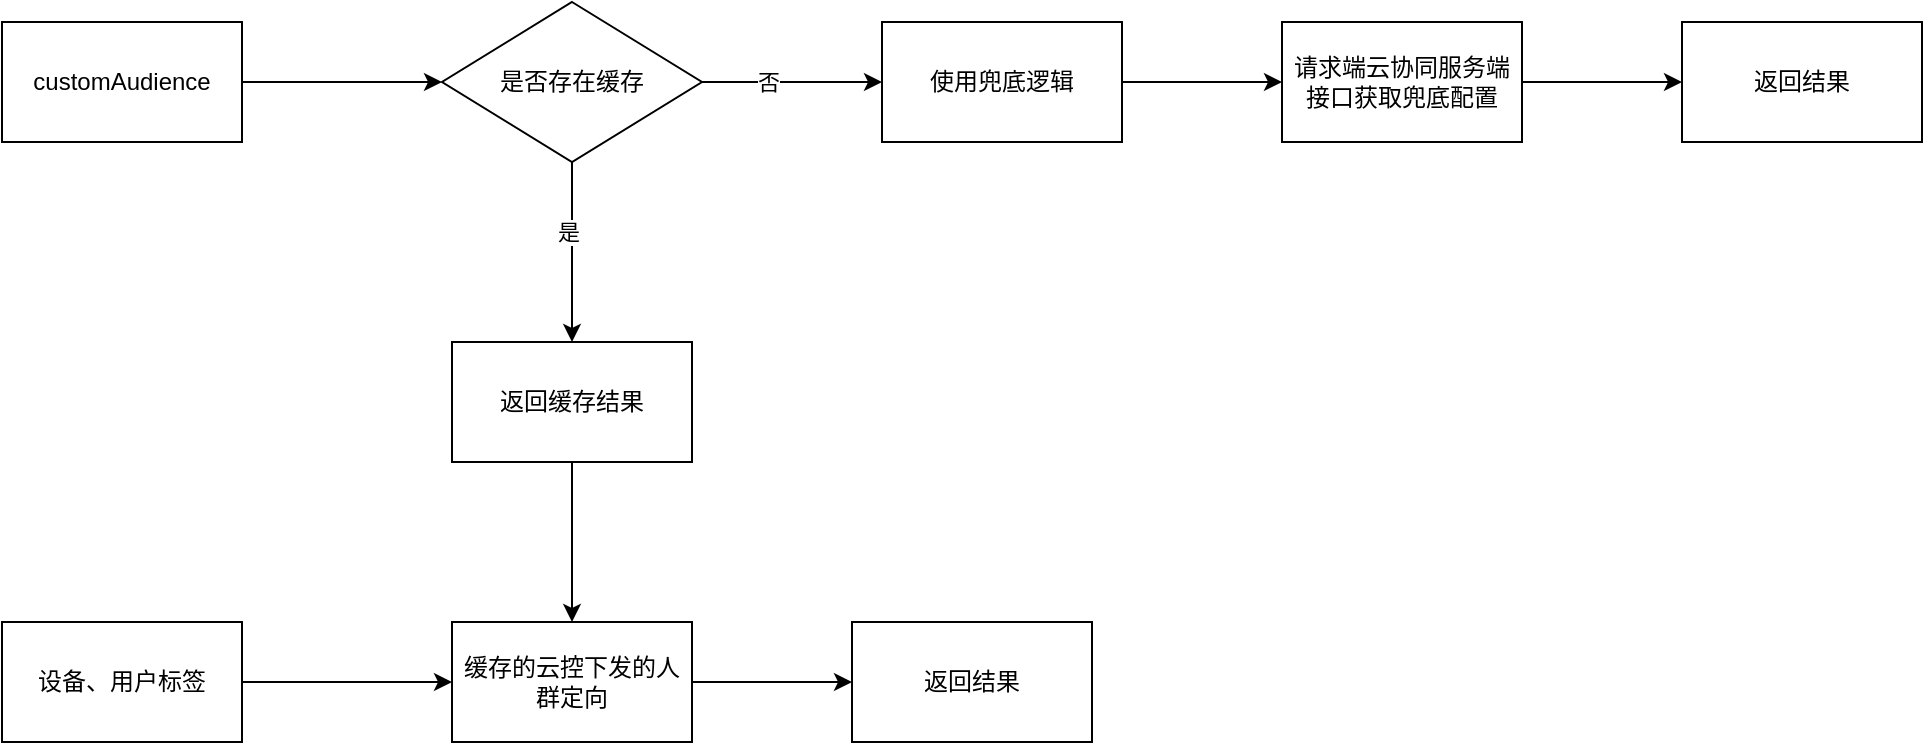 <mxfile version="21.3.3" type="github" pages="4">
  <diagram name="第 1 页" id="SPBb4syi0zHzzEW8AKOw">
    <mxGraphModel dx="1434" dy="841" grid="1" gridSize="10" guides="1" tooltips="1" connect="1" arrows="1" fold="1" page="1" pageScale="1" pageWidth="827" pageHeight="1169" math="0" shadow="0">
      <root>
        <mxCell id="0" />
        <mxCell id="1" parent="0" />
        <mxCell id="tlqLEsivVTAE4VKoMrY2-5" value="" style="edgeStyle=orthogonalEdgeStyle;rounded=0;orthogonalLoop=1;jettySize=auto;html=1;" parent="1" source="tlqLEsivVTAE4VKoMrY2-1" target="tlqLEsivVTAE4VKoMrY2-4" edge="1">
          <mxGeometry relative="1" as="geometry" />
        </mxCell>
        <mxCell id="tlqLEsivVTAE4VKoMrY2-1" value="customAudience" style="rounded=0;whiteSpace=wrap;html=1;" parent="1" vertex="1">
          <mxGeometry x="80" y="220" width="120" height="60" as="geometry" />
        </mxCell>
        <mxCell id="tlqLEsivVTAE4VKoMrY2-7" value="" style="edgeStyle=orthogonalEdgeStyle;rounded=0;orthogonalLoop=1;jettySize=auto;html=1;" parent="1" source="tlqLEsivVTAE4VKoMrY2-4" target="tlqLEsivVTAE4VKoMrY2-6" edge="1">
          <mxGeometry relative="1" as="geometry" />
        </mxCell>
        <mxCell id="tlqLEsivVTAE4VKoMrY2-10" value="是" style="edgeLabel;html=1;align=center;verticalAlign=middle;resizable=0;points=[];" parent="tlqLEsivVTAE4VKoMrY2-7" vertex="1" connectable="0">
          <mxGeometry x="-0.222" y="-2" relative="1" as="geometry">
            <mxPoint as="offset" />
          </mxGeometry>
        </mxCell>
        <mxCell id="tlqLEsivVTAE4VKoMrY2-9" value="" style="edgeStyle=orthogonalEdgeStyle;rounded=0;orthogonalLoop=1;jettySize=auto;html=1;" parent="1" source="tlqLEsivVTAE4VKoMrY2-4" target="tlqLEsivVTAE4VKoMrY2-8" edge="1">
          <mxGeometry relative="1" as="geometry" />
        </mxCell>
        <mxCell id="tlqLEsivVTAE4VKoMrY2-11" value="否" style="edgeLabel;html=1;align=center;verticalAlign=middle;resizable=0;points=[];" parent="tlqLEsivVTAE4VKoMrY2-9" vertex="1" connectable="0">
          <mxGeometry x="-0.271" relative="1" as="geometry">
            <mxPoint as="offset" />
          </mxGeometry>
        </mxCell>
        <mxCell id="tlqLEsivVTAE4VKoMrY2-4" value="是否存在缓存" style="rhombus;whiteSpace=wrap;html=1;rounded=0;" parent="1" vertex="1">
          <mxGeometry x="300" y="210" width="130" height="80" as="geometry" />
        </mxCell>
        <mxCell id="tlqLEsivVTAE4VKoMrY2-20" value="" style="edgeStyle=orthogonalEdgeStyle;rounded=0;orthogonalLoop=1;jettySize=auto;html=1;" parent="1" source="tlqLEsivVTAE4VKoMrY2-6" target="tlqLEsivVTAE4VKoMrY2-19" edge="1">
          <mxGeometry relative="1" as="geometry" />
        </mxCell>
        <mxCell id="tlqLEsivVTAE4VKoMrY2-6" value="返回缓存结果" style="whiteSpace=wrap;html=1;rounded=0;" parent="1" vertex="1">
          <mxGeometry x="305" y="380" width="120" height="60" as="geometry" />
        </mxCell>
        <mxCell id="tlqLEsivVTAE4VKoMrY2-16" value="" style="edgeStyle=orthogonalEdgeStyle;rounded=0;orthogonalLoop=1;jettySize=auto;html=1;" parent="1" source="tlqLEsivVTAE4VKoMrY2-8" target="tlqLEsivVTAE4VKoMrY2-15" edge="1">
          <mxGeometry relative="1" as="geometry" />
        </mxCell>
        <mxCell id="tlqLEsivVTAE4VKoMrY2-8" value="使用兜底逻辑" style="whiteSpace=wrap;html=1;rounded=0;direction=east;flipV=0;flipH=0;" parent="1" vertex="1">
          <mxGeometry x="520" y="220" width="120" height="60" as="geometry" />
        </mxCell>
        <mxCell id="tlqLEsivVTAE4VKoMrY2-18" value="" style="edgeStyle=orthogonalEdgeStyle;rounded=0;orthogonalLoop=1;jettySize=auto;html=1;" parent="1" source="tlqLEsivVTAE4VKoMrY2-15" target="tlqLEsivVTAE4VKoMrY2-17" edge="1">
          <mxGeometry relative="1" as="geometry" />
        </mxCell>
        <mxCell id="tlqLEsivVTAE4VKoMrY2-15" value="请求端云协同服务端接口获取兜底配置" style="whiteSpace=wrap;html=1;rounded=0;" parent="1" vertex="1">
          <mxGeometry x="720" y="220" width="120" height="60" as="geometry" />
        </mxCell>
        <mxCell id="tlqLEsivVTAE4VKoMrY2-17" value="返回结果" style="whiteSpace=wrap;html=1;rounded=0;" parent="1" vertex="1">
          <mxGeometry x="920" y="220" width="120" height="60" as="geometry" />
        </mxCell>
        <mxCell id="tlqLEsivVTAE4VKoMrY2-24" value="" style="edgeStyle=orthogonalEdgeStyle;rounded=0;orthogonalLoop=1;jettySize=auto;html=1;" parent="1" source="tlqLEsivVTAE4VKoMrY2-19" target="tlqLEsivVTAE4VKoMrY2-23" edge="1">
          <mxGeometry relative="1" as="geometry" />
        </mxCell>
        <mxCell id="tlqLEsivVTAE4VKoMrY2-19" value="缓存的云控下发的人群定向" style="whiteSpace=wrap;html=1;rounded=0;" parent="1" vertex="1">
          <mxGeometry x="305" y="520" width="120" height="60" as="geometry" />
        </mxCell>
        <mxCell id="tlqLEsivVTAE4VKoMrY2-22" style="edgeStyle=orthogonalEdgeStyle;rounded=0;orthogonalLoop=1;jettySize=auto;html=1;exitX=1;exitY=0.5;exitDx=0;exitDy=0;entryX=0;entryY=0.5;entryDx=0;entryDy=0;" parent="1" source="tlqLEsivVTAE4VKoMrY2-21" target="tlqLEsivVTAE4VKoMrY2-19" edge="1">
          <mxGeometry relative="1" as="geometry" />
        </mxCell>
        <mxCell id="tlqLEsivVTAE4VKoMrY2-21" value="设备、用户标签" style="rounded=0;whiteSpace=wrap;html=1;" parent="1" vertex="1">
          <mxGeometry x="80" y="520" width="120" height="60" as="geometry" />
        </mxCell>
        <mxCell id="tlqLEsivVTAE4VKoMrY2-23" value="返回结果" style="whiteSpace=wrap;html=1;rounded=0;" parent="1" vertex="1">
          <mxGeometry x="505" y="520" width="120" height="60" as="geometry" />
        </mxCell>
      </root>
    </mxGraphModel>
  </diagram>
  <diagram id="T6YLxTNs3Mx055KQPONy" name="第 2 页">
    <mxGraphModel dx="1434" dy="841" grid="1" gridSize="10" guides="1" tooltips="1" connect="1" arrows="1" fold="1" page="1" pageScale="1" pageWidth="827" pageHeight="1169" math="0" shadow="0">
      <root>
        <mxCell id="0" />
        <mxCell id="1" parent="0" />
        <mxCell id="QtBnAyVnSnONAj75vQxU-3" value="" style="edgeStyle=orthogonalEdgeStyle;rounded=0;orthogonalLoop=1;jettySize=auto;html=1;" parent="1" source="QtBnAyVnSnONAj75vQxU-1" target="QtBnAyVnSnONAj75vQxU-2" edge="1">
          <mxGeometry relative="1" as="geometry" />
        </mxCell>
        <mxCell id="QtBnAyVnSnONAj75vQxU-1" value="云控下发定向条件" style="rounded=0;whiteSpace=wrap;html=1;" parent="1" vertex="1">
          <mxGeometry x="294" y="110" width="120" height="60" as="geometry" />
        </mxCell>
        <mxCell id="QtBnAyVnSnONAj75vQxU-5" value="" style="edgeStyle=orthogonalEdgeStyle;rounded=0;orthogonalLoop=1;jettySize=auto;html=1;" parent="1" source="QtBnAyVnSnONAj75vQxU-2" target="QtBnAyVnSnONAj75vQxU-4" edge="1">
          <mxGeometry relative="1" as="geometry" />
        </mxCell>
        <mxCell id="QtBnAyVnSnONAj75vQxU-14" style="edgeStyle=orthogonalEdgeStyle;rounded=0;orthogonalLoop=1;jettySize=auto;html=1;exitX=1;exitY=0.5;exitDx=0;exitDy=0;" parent="1" source="QtBnAyVnSnONAj75vQxU-2" target="QtBnAyVnSnONAj75vQxU-10" edge="1">
          <mxGeometry relative="1" as="geometry" />
        </mxCell>
        <mxCell id="QtBnAyVnSnONAj75vQxU-15" value="失败" style="edgeLabel;html=1;align=center;verticalAlign=middle;resizable=0;points=[];" parent="QtBnAyVnSnONAj75vQxU-14" vertex="1" connectable="0">
          <mxGeometry x="-0.147" y="3" relative="1" as="geometry">
            <mxPoint as="offset" />
          </mxGeometry>
        </mxCell>
        <mxCell id="QtBnAyVnSnONAj75vQxU-2" value="解析设备条件、用户属性" style="whiteSpace=wrap;html=1;rounded=0;" parent="1" vertex="1">
          <mxGeometry x="294" y="250" width="120" height="60" as="geometry" />
        </mxCell>
        <mxCell id="QtBnAyVnSnONAj75vQxU-7" value="" style="edgeStyle=orthogonalEdgeStyle;rounded=0;orthogonalLoop=1;jettySize=auto;html=1;" parent="1" source="QtBnAyVnSnONAj75vQxU-4" target="QtBnAyVnSnONAj75vQxU-6" edge="1">
          <mxGeometry relative="1" as="geometry" />
        </mxCell>
        <mxCell id="QtBnAyVnSnONAj75vQxU-11" value="" style="edgeStyle=orthogonalEdgeStyle;rounded=0;orthogonalLoop=1;jettySize=auto;html=1;" parent="1" source="QtBnAyVnSnONAj75vQxU-4" target="QtBnAyVnSnONAj75vQxU-10" edge="1">
          <mxGeometry relative="1" as="geometry" />
        </mxCell>
        <mxCell id="QtBnAyVnSnONAj75vQxU-16" value="设备不满足" style="edgeLabel;html=1;align=center;verticalAlign=middle;resizable=0;points=[];" parent="QtBnAyVnSnONAj75vQxU-11" vertex="1" connectable="0">
          <mxGeometry x="-0.192" relative="1" as="geometry">
            <mxPoint as="offset" />
          </mxGeometry>
        </mxCell>
        <mxCell id="QtBnAyVnSnONAj75vQxU-4" value="匹配设备条件" style="whiteSpace=wrap;html=1;rounded=0;" parent="1" vertex="1">
          <mxGeometry x="294" y="390" width="120" height="60" as="geometry" />
        </mxCell>
        <mxCell id="QtBnAyVnSnONAj75vQxU-9" value="" style="edgeStyle=orthogonalEdgeStyle;rounded=0;orthogonalLoop=1;jettySize=auto;html=1;" parent="1" source="QtBnAyVnSnONAj75vQxU-6" target="QtBnAyVnSnONAj75vQxU-8" edge="1">
          <mxGeometry relative="1" as="geometry" />
        </mxCell>
        <mxCell id="QtBnAyVnSnONAj75vQxU-13" style="edgeStyle=orthogonalEdgeStyle;rounded=0;orthogonalLoop=1;jettySize=auto;html=1;exitX=1;exitY=0.5;exitDx=0;exitDy=0;entryX=0.5;entryY=1;entryDx=0;entryDy=0;" parent="1" source="QtBnAyVnSnONAj75vQxU-6" target="QtBnAyVnSnONAj75vQxU-10" edge="1">
          <mxGeometry relative="1" as="geometry" />
        </mxCell>
        <mxCell id="QtBnAyVnSnONAj75vQxU-17" value="用户不满足" style="edgeLabel;html=1;align=center;verticalAlign=middle;resizable=0;points=[];" parent="QtBnAyVnSnONAj75vQxU-13" vertex="1" connectable="0">
          <mxGeometry x="-0.472" y="1" relative="1" as="geometry">
            <mxPoint as="offset" />
          </mxGeometry>
        </mxCell>
        <mxCell id="QtBnAyVnSnONAj75vQxU-6" value="匹配用户属性" style="whiteSpace=wrap;html=1;rounded=0;" parent="1" vertex="1">
          <mxGeometry x="294" y="530" width="120" height="60" as="geometry" />
        </mxCell>
        <mxCell id="QtBnAyVnSnONAj75vQxU-8" value="返回资源id" style="whiteSpace=wrap;html=1;rounded=0;" parent="1" vertex="1">
          <mxGeometry x="294" y="670" width="120" height="60" as="geometry" />
        </mxCell>
        <mxCell id="QtBnAyVnSnONAj75vQxU-10" value="返回兜底资源id" style="whiteSpace=wrap;html=1;rounded=0;" parent="1" vertex="1">
          <mxGeometry x="570" y="390" width="120" height="60" as="geometry" />
        </mxCell>
      </root>
    </mxGraphModel>
  </diagram>
  <diagram id="t7fGWk84LIHcyVKsF9k8" name="人群定向规则增量更新">
    <mxGraphModel dx="1434" dy="841" grid="1" gridSize="10" guides="1" tooltips="1" connect="1" arrows="1" fold="1" page="1" pageScale="1" pageWidth="827" pageHeight="1169" math="0" shadow="0">
      <root>
        <mxCell id="0" />
        <mxCell id="1" parent="0" />
        <mxCell id="eUjq3mUz9ekJ9BFXjPj8-11" value="" style="edgeStyle=orthogonalEdgeStyle;rounded=0;orthogonalLoop=1;jettySize=auto;html=1;" edge="1" parent="1" source="eUjq3mUz9ekJ9BFXjPj8-9" target="eUjq3mUz9ekJ9BFXjPj8-10">
          <mxGeometry relative="1" as="geometry" />
        </mxCell>
        <mxCell id="eUjq3mUz9ekJ9BFXjPj8-9" value="云控网关更新" style="rounded=0;whiteSpace=wrap;html=1;" vertex="1" parent="1">
          <mxGeometry x="190" y="140" width="120" height="60" as="geometry" />
        </mxCell>
        <mxCell id="eUjq3mUz9ekJ9BFXjPj8-26" value="" style="edgeStyle=orthogonalEdgeStyle;rounded=0;orthogonalLoop=1;jettySize=auto;html=1;" edge="1" parent="1" source="eUjq3mUz9ekJ9BFXjPj8-10" target="eUjq3mUz9ekJ9BFXjPj8-25">
          <mxGeometry relative="1" as="geometry" />
        </mxCell>
        <mxCell id="eUjq3mUz9ekJ9BFXjPj8-10" value="频率限制" style="rounded=0;whiteSpace=wrap;html=1;fillColor=#ffe6cc;strokeColor=#d79b00;" vertex="1" parent="1">
          <mxGeometry x="190" y="250" width="120" height="60" as="geometry" />
        </mxCell>
        <mxCell id="eUjq3mUz9ekJ9BFXjPj8-16" style="edgeStyle=orthogonalEdgeStyle;rounded=0;orthogonalLoop=1;jettySize=auto;html=1;exitX=0;exitY=0.5;exitDx=0;exitDy=0;entryX=0.5;entryY=0;entryDx=0;entryDy=0;" edge="1" parent="1" source="eUjq3mUz9ekJ9BFXjPj8-12" target="eUjq3mUz9ekJ9BFXjPj8-18">
          <mxGeometry relative="1" as="geometry">
            <mxPoint x="120" y="620" as="targetPoint" />
          </mxGeometry>
        </mxCell>
        <mxCell id="eUjq3mUz9ekJ9BFXjPj8-17" value="增量更新规则" style="edgeLabel;html=1;align=center;verticalAlign=middle;resizable=0;points=[];" vertex="1" connectable="0" parent="eUjq3mUz9ekJ9BFXjPj8-16">
          <mxGeometry x="0.05" y="-3" relative="1" as="geometry">
            <mxPoint as="offset" />
          </mxGeometry>
        </mxCell>
        <mxCell id="eUjq3mUz9ekJ9BFXjPj8-12" value="解析respone结构" style="whiteSpace=wrap;html=1;rounded=0;fillColor=#ffe6cc;strokeColor=#d79b00;" vertex="1" parent="1">
          <mxGeometry x="190" y="500" width="120" height="60" as="geometry" />
        </mxCell>
        <mxCell id="eUjq3mUz9ekJ9BFXjPj8-20" value="" style="edgeStyle=orthogonalEdgeStyle;rounded=0;orthogonalLoop=1;jettySize=auto;html=1;" edge="1" parent="1" source="eUjq3mUz9ekJ9BFXjPj8-18" target="eUjq3mUz9ekJ9BFXjPj8-19">
          <mxGeometry relative="1" as="geometry" />
        </mxCell>
        <mxCell id="eUjq3mUz9ekJ9BFXjPj8-18" value="人群定向规则数据库表" style="rounded=0;whiteSpace=wrap;html=1;fillColor=#ffe6cc;strokeColor=#d79b00;" vertex="1" parent="1">
          <mxGeometry x="50" y="605" width="120" height="60" as="geometry" />
        </mxCell>
        <mxCell id="eUjq3mUz9ekJ9BFXjPj8-29" value="" style="edgeStyle=orthogonalEdgeStyle;rounded=0;orthogonalLoop=1;jettySize=auto;html=1;" edge="1" parent="1" source="eUjq3mUz9ekJ9BFXjPj8-19" target="eUjq3mUz9ekJ9BFXjPj8-28">
          <mxGeometry relative="1" as="geometry" />
        </mxCell>
        <mxCell id="eUjq3mUz9ekJ9BFXjPj8-19" value="获取人群定向规则接口" style="whiteSpace=wrap;html=1;rounded=0;fillColor=#ffe6cc;strokeColor=#d79b00;" vertex="1" parent="1">
          <mxGeometry x="310" y="605" width="120" height="60" as="geometry" />
        </mxCell>
        <mxCell id="eUjq3mUz9ekJ9BFXjPj8-23" style="edgeStyle=orthogonalEdgeStyle;rounded=0;orthogonalLoop=1;jettySize=auto;html=1;exitX=0.5;exitY=1;exitDx=0;exitDy=0;entryX=1;entryY=0.5;entryDx=0;entryDy=0;" edge="1" parent="1" source="eUjq3mUz9ekJ9BFXjPj8-21" target="eUjq3mUz9ekJ9BFXjPj8-10">
          <mxGeometry relative="1" as="geometry" />
        </mxCell>
        <mxCell id="eUjq3mUz9ekJ9BFXjPj8-21" value="启动" style="rounded=0;whiteSpace=wrap;html=1;" vertex="1" parent="1">
          <mxGeometry x="370" y="140" width="120" height="60" as="geometry" />
        </mxCell>
        <mxCell id="eUjq3mUz9ekJ9BFXjPj8-27" style="edgeStyle=orthogonalEdgeStyle;rounded=0;orthogonalLoop=1;jettySize=auto;html=1;exitX=0.5;exitY=1;exitDx=0;exitDy=0;entryX=0.5;entryY=0;entryDx=0;entryDy=0;" edge="1" parent="1" source="eUjq3mUz9ekJ9BFXjPj8-25" target="eUjq3mUz9ekJ9BFXjPj8-12">
          <mxGeometry relative="1" as="geometry" />
        </mxCell>
        <mxCell id="eUjq3mUz9ekJ9BFXjPj8-25" value="请求人群定向规则服务接口" style="whiteSpace=wrap;html=1;rounded=0;fillColor=#ffe6cc;strokeColor=#d79b00;" vertex="1" parent="1">
          <mxGeometry x="190" y="390" width="120" height="60" as="geometry" />
        </mxCell>
        <mxCell id="eUjq3mUz9ekJ9BFXjPj8-28" value="人群定向模块" style="whiteSpace=wrap;html=1;rounded=0;fillColor=#ffe6cc;strokeColor=#d79b00;" vertex="1" parent="1">
          <mxGeometry x="510" y="605" width="120" height="60" as="geometry" />
        </mxCell>
        <mxCell id="FRalXqr_FUMa0-KRcLqB-1" value="支持多Appid" style="shape=note;whiteSpace=wrap;html=1;backgroundOutline=1;darkOpacity=0.05;" vertex="1" parent="1">
          <mxGeometry x="280" y="50" width="120" height="60" as="geometry" />
        </mxCell>
      </root>
    </mxGraphModel>
  </diagram>
  <diagram id="k79csPNpYv3mWJo4ksor" name="情景规则增量更新">
    <mxGraphModel dx="1434" dy="841" grid="1" gridSize="10" guides="1" tooltips="1" connect="1" arrows="1" fold="1" page="1" pageScale="1" pageWidth="827" pageHeight="1169" math="0" shadow="0">
      <root>
        <mxCell id="0" />
        <mxCell id="1" parent="0" />
        <mxCell id="RydA8aOy-Gp8qg_N7RbM-1" value="" style="edgeStyle=orthogonalEdgeStyle;rounded=0;orthogonalLoop=1;jettySize=auto;html=1;" edge="1" parent="1" source="RydA8aOy-Gp8qg_N7RbM-2" target="RydA8aOy-Gp8qg_N7RbM-4">
          <mxGeometry relative="1" as="geometry" />
        </mxCell>
        <mxCell id="RydA8aOy-Gp8qg_N7RbM-2" value="云控网关更新" style="rounded=0;whiteSpace=wrap;html=1;" vertex="1" parent="1">
          <mxGeometry x="190" y="140" width="120" height="60" as="geometry" />
        </mxCell>
        <mxCell id="RydA8aOy-Gp8qg_N7RbM-3" value="" style="edgeStyle=orthogonalEdgeStyle;rounded=0;orthogonalLoop=1;jettySize=auto;html=1;" edge="1" parent="1" source="RydA8aOy-Gp8qg_N7RbM-4" target="RydA8aOy-Gp8qg_N7RbM-15">
          <mxGeometry relative="1" as="geometry" />
        </mxCell>
        <mxCell id="RydA8aOy-Gp8qg_N7RbM-4" value="频率限制" style="rounded=0;whiteSpace=wrap;html=1;fillColor=#d5e8d4;strokeColor=#82b366;" vertex="1" parent="1">
          <mxGeometry x="190" y="250" width="120" height="60" as="geometry" />
        </mxCell>
        <mxCell id="RydA8aOy-Gp8qg_N7RbM-5" style="edgeStyle=orthogonalEdgeStyle;rounded=0;orthogonalLoop=1;jettySize=auto;html=1;exitX=0;exitY=0.5;exitDx=0;exitDy=0;entryX=0.5;entryY=0;entryDx=0;entryDy=0;" edge="1" parent="1" source="RydA8aOy-Gp8qg_N7RbM-7" target="RydA8aOy-Gp8qg_N7RbM-9">
          <mxGeometry relative="1" as="geometry">
            <mxPoint x="120" y="620" as="targetPoint" />
          </mxGeometry>
        </mxCell>
        <mxCell id="RydA8aOy-Gp8qg_N7RbM-6" value="增量更新规则" style="edgeLabel;html=1;align=center;verticalAlign=middle;resizable=0;points=[];" vertex="1" connectable="0" parent="RydA8aOy-Gp8qg_N7RbM-5">
          <mxGeometry x="0.05" y="-3" relative="1" as="geometry">
            <mxPoint as="offset" />
          </mxGeometry>
        </mxCell>
        <mxCell id="RydA8aOy-Gp8qg_N7RbM-7" value="解析respone结构" style="whiteSpace=wrap;html=1;rounded=0;fillColor=#d5e8d4;strokeColor=#82b366;" vertex="1" parent="1">
          <mxGeometry x="190" y="500" width="120" height="60" as="geometry" />
        </mxCell>
        <mxCell id="SS7RUtpusNypcH3Qe7tJ-1" style="edgeStyle=orthogonalEdgeStyle;rounded=0;orthogonalLoop=1;jettySize=auto;html=1;exitX=1;exitY=0.5;exitDx=0;exitDy=0;entryX=0;entryY=0.5;entryDx=0;entryDy=0;" edge="1" parent="1" source="RydA8aOy-Gp8qg_N7RbM-9" target="RydA8aOy-Gp8qg_N7RbM-17">
          <mxGeometry relative="1" as="geometry" />
        </mxCell>
        <mxCell id="RydA8aOy-Gp8qg_N7RbM-9" value="情景规则数据库表" style="rounded=0;whiteSpace=wrap;html=1;fillColor=#d5e8d4;strokeColor=#82b366;" vertex="1" parent="1">
          <mxGeometry x="50" y="605" width="120" height="60" as="geometry" />
        </mxCell>
        <mxCell id="RydA8aOy-Gp8qg_N7RbM-12" style="edgeStyle=orthogonalEdgeStyle;rounded=0;orthogonalLoop=1;jettySize=auto;html=1;exitX=0.5;exitY=1;exitDx=0;exitDy=0;entryX=1;entryY=0.5;entryDx=0;entryDy=0;" edge="1" parent="1" source="RydA8aOy-Gp8qg_N7RbM-13" target="RydA8aOy-Gp8qg_N7RbM-4">
          <mxGeometry relative="1" as="geometry" />
        </mxCell>
        <mxCell id="RydA8aOy-Gp8qg_N7RbM-13" value="启动" style="rounded=0;whiteSpace=wrap;html=1;" vertex="1" parent="1">
          <mxGeometry x="370" y="140" width="120" height="60" as="geometry" />
        </mxCell>
        <mxCell id="RydA8aOy-Gp8qg_N7RbM-14" style="edgeStyle=orthogonalEdgeStyle;rounded=0;orthogonalLoop=1;jettySize=auto;html=1;exitX=0.5;exitY=1;exitDx=0;exitDy=0;entryX=0.5;entryY=0;entryDx=0;entryDy=0;" edge="1" parent="1" source="RydA8aOy-Gp8qg_N7RbM-15" target="RydA8aOy-Gp8qg_N7RbM-7">
          <mxGeometry relative="1" as="geometry" />
        </mxCell>
        <mxCell id="RydA8aOy-Gp8qg_N7RbM-15" value="请求情景规则服务接口" style="whiteSpace=wrap;html=1;rounded=0;fillColor=#d5e8d4;strokeColor=#82b366;" vertex="1" parent="1">
          <mxGeometry x="190" y="390" width="120" height="60" as="geometry" />
        </mxCell>
        <mxCell id="SS7RUtpusNypcH3Qe7tJ-3" value="" style="edgeStyle=orthogonalEdgeStyle;rounded=0;orthogonalLoop=1;jettySize=auto;html=1;" edge="1" parent="1" source="RydA8aOy-Gp8qg_N7RbM-17" target="SS7RUtpusNypcH3Qe7tJ-2">
          <mxGeometry relative="1" as="geometry" />
        </mxCell>
        <mxCell id="RydA8aOy-Gp8qg_N7RbM-17" value="情景规则按条件匹配查询接口" style="whiteSpace=wrap;html=1;fillColor=#d5e8d4;strokeColor=#82b366;rounded=0;" vertex="1" parent="1">
          <mxGeometry x="310" y="605" width="120" height="60" as="geometry" />
        </mxCell>
        <mxCell id="SS7RUtpusNypcH3Qe7tJ-2" value="情景触达模块" style="whiteSpace=wrap;html=1;fillColor=#d5e8d4;strokeColor=#82b366;rounded=0;" vertex="1" parent="1">
          <mxGeometry x="510" y="605" width="120" height="60" as="geometry" />
        </mxCell>
        <mxCell id="-1yJtaGECEG4SPjc4uSs-2" value="表结构变更" style="shape=note;whiteSpace=wrap;html=1;backgroundOutline=1;darkOpacity=0.05;" vertex="1" parent="1">
          <mxGeometry x="50" y="665" width="120" height="65" as="geometry" />
        </mxCell>
        <mxCell id="-1yJtaGECEG4SPjc4uSs-3" value="支持多Appid" style="shape=note;whiteSpace=wrap;html=1;backgroundOutline=1;darkOpacity=0.05;" vertex="1" parent="1">
          <mxGeometry x="280" y="50" width="120" height="60" as="geometry" />
        </mxCell>
        <mxCell id="5UdnOSAYCaA_T_ZF7OLG-1" value="匹配逻辑变更" style="shape=note;whiteSpace=wrap;html=1;backgroundOutline=1;darkOpacity=0.05;" vertex="1" parent="1">
          <mxGeometry x="310" y="665" width="120" height="65" as="geometry" />
        </mxCell>
      </root>
    </mxGraphModel>
  </diagram>
</mxfile>
